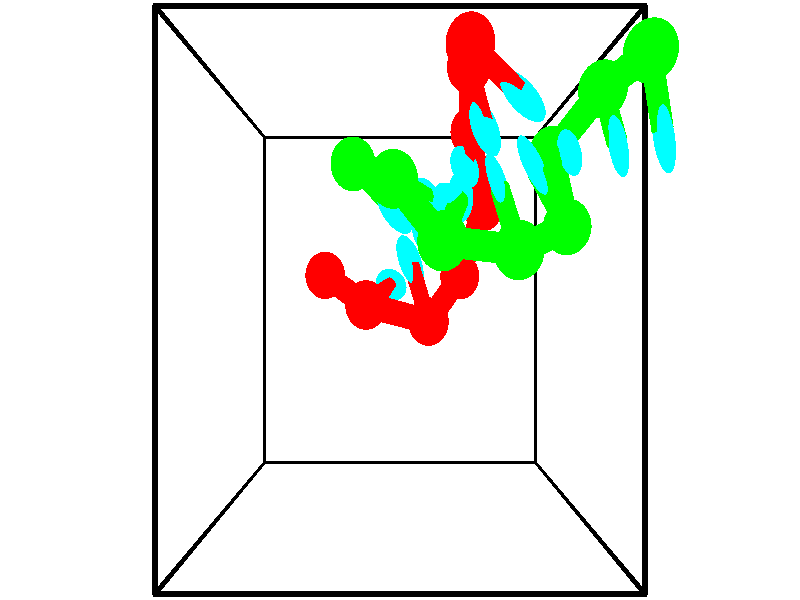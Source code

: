 // switches for output
#declare DRAW_BASES = 1; // possible values are 0, 1; only relevant for DNA ribbons
#declare DRAW_BASES_TYPE = 3; // possible values are 1, 2, 3; only relevant for DNA ribbons
#declare DRAW_FOG = 0; // set to 1 to enable fog

#include "colors.inc"

#include "transforms.inc"
background { rgb <1, 1, 1>}

#default {
   normal{
       ripples 0.25
       frequency 0.20
       turbulence 0.2
       lambda 5
   }
	finish {
		phong 0.1
		phong_size 40.
	}
}

// original window dimensions: 1024x640


// camera settings

camera {
	sky <-0, 1, 0>
	up <-0, 1, 0>
	right 1.6 * <1, 0, 0>
	location <2.5, 2.5, 11.1562>
	look_at <2.5, 2.5, 2.5>
	direction <0, 0, -8.6562>
	angle 67.0682
}


# declare cpy_camera_pos = <2.5, 2.5, 11.1562>;
# if (DRAW_FOG = 1)
fog {
	fog_type 2
	up vnormalize(cpy_camera_pos)
	color rgbt<1,1,1,0.3>
	distance 1e-5
	fog_alt 3e-3
	fog_offset 4
}
# end


// LIGHTS

# declare lum = 6;
global_settings {
	ambient_light rgb lum * <0.05, 0.05, 0.05>
	max_trace_level 15
}# declare cpy_direct_light_amount = 0.25;
light_source
{	1000 * <-1, -1, 1>,
	rgb lum * cpy_direct_light_amount
	parallel
}

light_source
{	1000 * <1, 1, -1>,
	rgb lum * cpy_direct_light_amount
	parallel
}

// strand 0

// nucleotide -1

// particle -1
sphere {
	<1.549790, 2.760389, 3.480397> 0.250000
	pigment { color rgbt <1,0,0,0> }
	no_shadow
}
cylinder {
	<1.856544, 2.604591, 3.276365>,  <2.040597, 2.511113, 3.153947>, 0.100000
	pigment { color rgbt <1,0,0,0> }
	no_shadow
}
cylinder {
	<1.856544, 2.604591, 3.276365>,  <1.549790, 2.760389, 3.480397>, 0.100000
	pigment { color rgbt <1,0,0,0> }
	no_shadow
}

// particle -1
sphere {
	<1.856544, 2.604591, 3.276365> 0.100000
	pigment { color rgbt <1,0,0,0> }
	no_shadow
}
sphere {
	0, 1
	scale<0.080000,0.200000,0.300000>
	matrix <0.631477, 0.599804, 0.491398,
		0.114551, -0.698949, 0.705938,
		0.766887, -0.389493, -0.510078,
		2.086611, 2.487743, 3.123342>
	pigment { color rgbt <0,1,1,0> }
	no_shadow
}
cylinder {
	<2.088693, 2.449612, 3.856429>,  <1.549790, 2.760389, 3.480397>, 0.130000
	pigment { color rgbt <1,0,0,0> }
	no_shadow
}

// nucleotide -1

// particle -1
sphere {
	<2.088693, 2.449612, 3.856429> 0.250000
	pigment { color rgbt <1,0,0,0> }
	no_shadow
}
cylinder {
	<2.260704, 2.575018, 3.517776>,  <2.363911, 2.650261, 3.314585>, 0.100000
	pigment { color rgbt <1,0,0,0> }
	no_shadow
}
cylinder {
	<2.260704, 2.575018, 3.517776>,  <2.088693, 2.449612, 3.856429>, 0.100000
	pigment { color rgbt <1,0,0,0> }
	no_shadow
}

// particle -1
sphere {
	<2.260704, 2.575018, 3.517776> 0.100000
	pigment { color rgbt <1,0,0,0> }
	no_shadow
}
sphere {
	0, 1
	scale<0.080000,0.200000,0.300000>
	matrix <0.556681, 0.646199, 0.522046,
		0.710762, -0.695798, 0.103357,
		0.430028, 0.313514, -0.846631,
		2.389713, 2.669072, 3.263787>
	pigment { color rgbt <0,1,1,0> }
	no_shadow
}
cylinder {
	<2.851568, 2.277370, 3.688105>,  <2.088693, 2.449612, 3.856429>, 0.130000
	pigment { color rgbt <1,0,0,0> }
	no_shadow
}

// nucleotide -1

// particle -1
sphere {
	<2.851568, 2.277370, 3.688105> 0.250000
	pigment { color rgbt <1,0,0,0> }
	no_shadow
}
cylinder {
	<2.723717, 2.641499, 3.582916>,  <2.647006, 2.859975, 3.519803>, 0.100000
	pigment { color rgbt <1,0,0,0> }
	no_shadow
}
cylinder {
	<2.723717, 2.641499, 3.582916>,  <2.851568, 2.277370, 3.688105>, 0.100000
	pigment { color rgbt <1,0,0,0> }
	no_shadow
}

// particle -1
sphere {
	<2.723717, 2.641499, 3.582916> 0.100000
	pigment { color rgbt <1,0,0,0> }
	no_shadow
}
sphere {
	0, 1
	scale<0.080000,0.200000,0.300000>
	matrix <0.666537, 0.413264, 0.620436,
		0.673473, 0.023028, -0.738853,
		-0.319629, 0.910320, -0.262973,
		2.627828, 2.914595, 3.504025>
	pigment { color rgbt <0,1,1,0> }
	no_shadow
}
cylinder {
	<3.271624, 2.755701, 3.350699>,  <2.851568, 2.277370, 3.688105>, 0.130000
	pigment { color rgbt <1,0,0,0> }
	no_shadow
}

// nucleotide -1

// particle -1
sphere {
	<3.271624, 2.755701, 3.350699> 0.250000
	pigment { color rgbt <1,0,0,0> }
	no_shadow
}
cylinder {
	<3.024414, 2.944719, 3.602015>,  <2.876088, 3.058130, 3.752804>, 0.100000
	pigment { color rgbt <1,0,0,0> }
	no_shadow
}
cylinder {
	<3.024414, 2.944719, 3.602015>,  <3.271624, 2.755701, 3.350699>, 0.100000
	pigment { color rgbt <1,0,0,0> }
	no_shadow
}

// particle -1
sphere {
	<3.024414, 2.944719, 3.602015> 0.100000
	pigment { color rgbt <1,0,0,0> }
	no_shadow
}
sphere {
	0, 1
	scale<0.080000,0.200000,0.300000>
	matrix <0.786081, 0.360208, 0.502321,
		0.011055, 0.804333, -0.594076,
		-0.618025, 0.472545, 0.628289,
		2.839007, 3.086483, 3.790501>
	pigment { color rgbt <0,1,1,0> }
	no_shadow
}
cylinder {
	<3.560447, 3.481018, 3.434905>,  <3.271624, 2.755701, 3.350699>, 0.130000
	pigment { color rgbt <1,0,0,0> }
	no_shadow
}

// nucleotide -1

// particle -1
sphere {
	<3.560447, 3.481018, 3.434905> 0.250000
	pigment { color rgbt <1,0,0,0> }
	no_shadow
}
cylinder {
	<3.306839, 3.485668, 3.744196>,  <3.154674, 3.488458, 3.929771>, 0.100000
	pigment { color rgbt <1,0,0,0> }
	no_shadow
}
cylinder {
	<3.306839, 3.485668, 3.744196>,  <3.560447, 3.481018, 3.434905>, 0.100000
	pigment { color rgbt <1,0,0,0> }
	no_shadow
}

// particle -1
sphere {
	<3.306839, 3.485668, 3.744196> 0.100000
	pigment { color rgbt <1,0,0,0> }
	no_shadow
}
sphere {
	0, 1
	scale<0.080000,0.200000,0.300000>
	matrix <0.677536, 0.490344, 0.548186,
		-0.372775, 0.871452, -0.318764,
		-0.634021, 0.011625, 0.773228,
		3.116632, 3.489156, 3.976164>
	pigment { color rgbt <0,1,1,0> }
	no_shadow
}
cylinder {
	<3.372645, 4.230973, 3.723438>,  <3.560447, 3.481018, 3.434905>, 0.130000
	pigment { color rgbt <1,0,0,0> }
	no_shadow
}

// nucleotide -1

// particle -1
sphere {
	<3.372645, 4.230973, 3.723438> 0.250000
	pigment { color rgbt <1,0,0,0> }
	no_shadow
}
cylinder {
	<3.298454, 3.970066, 4.017416>,  <3.253940, 3.813522, 4.193803>, 0.100000
	pigment { color rgbt <1,0,0,0> }
	no_shadow
}
cylinder {
	<3.298454, 3.970066, 4.017416>,  <3.372645, 4.230973, 3.723438>, 0.100000
	pigment { color rgbt <1,0,0,0> }
	no_shadow
}

// particle -1
sphere {
	<3.298454, 3.970066, 4.017416> 0.100000
	pigment { color rgbt <1,0,0,0> }
	no_shadow
}
sphere {
	0, 1
	scale<0.080000,0.200000,0.300000>
	matrix <0.581632, 0.529961, 0.617127,
		-0.792025, 0.541930, 0.281085,
		-0.185476, -0.652267, 0.734946,
		3.242811, 3.774386, 4.237900>
	pigment { color rgbt <0,1,1,0> }
	no_shadow
}
cylinder {
	<3.280362, 4.699175, 4.344670>,  <3.372645, 4.230973, 3.723438>, 0.130000
	pigment { color rgbt <1,0,0,0> }
	no_shadow
}

// nucleotide -1

// particle -1
sphere {
	<3.280362, 4.699175, 4.344670> 0.250000
	pigment { color rgbt <1,0,0,0> }
	no_shadow
}
cylinder {
	<3.364075, 4.333527, 4.483570>,  <3.414302, 4.114137, 4.566910>, 0.100000
	pigment { color rgbt <1,0,0,0> }
	no_shadow
}
cylinder {
	<3.364075, 4.333527, 4.483570>,  <3.280362, 4.699175, 4.344670>, 0.100000
	pigment { color rgbt <1,0,0,0> }
	no_shadow
}

// particle -1
sphere {
	<3.364075, 4.333527, 4.483570> 0.100000
	pigment { color rgbt <1,0,0,0> }
	no_shadow
}
sphere {
	0, 1
	scale<0.080000,0.200000,0.300000>
	matrix <0.553017, 0.403513, 0.728937,
		-0.806457, 0.039482, 0.589973,
		0.209282, -0.914122, 0.347250,
		3.426859, 4.059290, 4.587745>
	pigment { color rgbt <0,1,1,0> }
	no_shadow
}
cylinder {
	<3.211158, 4.663121, 5.052957>,  <3.280362, 4.699175, 4.344670>, 0.130000
	pigment { color rgbt <1,0,0,0> }
	no_shadow
}

// nucleotide -1

// particle -1
sphere {
	<3.211158, 4.663121, 5.052957> 0.250000
	pigment { color rgbt <1,0,0,0> }
	no_shadow
}
cylinder {
	<3.528046, 4.429016, 4.983839>,  <3.718178, 4.288553, 4.942369>, 0.100000
	pigment { color rgbt <1,0,0,0> }
	no_shadow
}
cylinder {
	<3.528046, 4.429016, 4.983839>,  <3.211158, 4.663121, 5.052957>, 0.100000
	pigment { color rgbt <1,0,0,0> }
	no_shadow
}

// particle -1
sphere {
	<3.528046, 4.429016, 4.983839> 0.100000
	pigment { color rgbt <1,0,0,0> }
	no_shadow
}
sphere {
	0, 1
	scale<0.080000,0.200000,0.300000>
	matrix <0.466354, 0.398024, 0.789994,
		-0.393577, -0.706431, 0.588262,
		0.792219, -0.585262, -0.172794,
		3.765711, 4.253438, 4.932001>
	pigment { color rgbt <0,1,1,0> }
	no_shadow
}
// strand 1

// nucleotide -1

// particle -1
sphere {
	<4.913352, 4.500695, 5.341284> 0.250000
	pigment { color rgbt <0,1,0,0> }
	no_shadow
}
cylinder {
	<5.011208, 4.117092, 5.284075>,  <5.069921, 3.886930, 5.249749>, 0.100000
	pigment { color rgbt <0,1,0,0> }
	no_shadow
}
cylinder {
	<5.011208, 4.117092, 5.284075>,  <4.913352, 4.500695, 5.341284>, 0.100000
	pigment { color rgbt <0,1,0,0> }
	no_shadow
}

// particle -1
sphere {
	<5.011208, 4.117092, 5.284075> 0.100000
	pigment { color rgbt <0,1,0,0> }
	no_shadow
}
sphere {
	0, 1
	scale<0.080000,0.200000,0.300000>
	matrix <-0.964384, -0.225357, -0.138483,
		0.100575, 0.171807, -0.979983,
		0.244638, -0.959008, -0.143023,
		5.084599, 3.829390, 5.241168>
	pigment { color rgbt <0,1,1,0> }
	no_shadow
}
cylinder {
	<4.642913, 4.357260, 4.773259>,  <4.913352, 4.500695, 5.341284>, 0.130000
	pigment { color rgbt <0,1,0,0> }
	no_shadow
}

// nucleotide -1

// particle -1
sphere {
	<4.642913, 4.357260, 4.773259> 0.250000
	pigment { color rgbt <0,1,0,0> }
	no_shadow
}
cylinder {
	<4.655968, 4.024521, 4.994877>,  <4.663801, 3.824878, 5.127847>, 0.100000
	pigment { color rgbt <0,1,0,0> }
	no_shadow
}
cylinder {
	<4.655968, 4.024521, 4.994877>,  <4.642913, 4.357260, 4.773259>, 0.100000
	pigment { color rgbt <0,1,0,0> }
	no_shadow
}

// particle -1
sphere {
	<4.655968, 4.024521, 4.994877> 0.100000
	pigment { color rgbt <0,1,0,0> }
	no_shadow
}
sphere {
	0, 1
	scale<0.080000,0.200000,0.300000>
	matrix <-0.967128, -0.166157, -0.192499,
		0.252188, -0.529548, -0.809926,
		0.032637, -0.831848, 0.554044,
		4.665759, 3.774967, 5.161090>
	pigment { color rgbt <0,1,1,0> }
	no_shadow
}
cylinder {
	<4.203690, 3.872912, 4.372804>,  <4.642913, 4.357260, 4.773259>, 0.130000
	pigment { color rgbt <0,1,0,0> }
	no_shadow
}

// nucleotide -1

// particle -1
sphere {
	<4.203690, 3.872912, 4.372804> 0.250000
	pigment { color rgbt <0,1,0,0> }
	no_shadow
}
cylinder {
	<4.207664, 3.796616, 4.765440>,  <4.210050, 3.750838, 5.001022>, 0.100000
	pigment { color rgbt <0,1,0,0> }
	no_shadow
}
cylinder {
	<4.207664, 3.796616, 4.765440>,  <4.203690, 3.872912, 4.372804>, 0.100000
	pigment { color rgbt <0,1,0,0> }
	no_shadow
}

// particle -1
sphere {
	<4.207664, 3.796616, 4.765440> 0.100000
	pigment { color rgbt <0,1,0,0> }
	no_shadow
}
sphere {
	0, 1
	scale<0.080000,0.200000,0.300000>
	matrix <-0.949439, -0.309848, -0.050597,
		0.313794, -0.931457, -0.184175,
		0.009938, -0.190740, 0.981590,
		4.210646, 3.739393, 5.059917>
	pigment { color rgbt <0,1,1,0> }
	no_shadow
}
cylinder {
	<4.281140, 3.149229, 4.716909>,  <4.203690, 3.872912, 4.372804>, 0.130000
	pigment { color rgbt <0,1,0,0> }
	no_shadow
}

// nucleotide -1

// particle -1
sphere {
	<4.281140, 3.149229, 4.716909> 0.250000
	pigment { color rgbt <0,1,0,0> }
	no_shadow
}
cylinder {
	<4.044769, 3.433758, 4.869133>,  <3.902947, 3.604475, 4.960467>, 0.100000
	pigment { color rgbt <0,1,0,0> }
	no_shadow
}
cylinder {
	<4.044769, 3.433758, 4.869133>,  <4.281140, 3.149229, 4.716909>, 0.100000
	pigment { color rgbt <0,1,0,0> }
	no_shadow
}

// particle -1
sphere {
	<4.044769, 3.433758, 4.869133> 0.100000
	pigment { color rgbt <0,1,0,0> }
	no_shadow
}
sphere {
	0, 1
	scale<0.080000,0.200000,0.300000>
	matrix <-0.776629, -0.373958, -0.506955,
		-0.218296, -0.595126, 0.773416,
		-0.590927, 0.711323, 0.380558,
		3.867491, 3.647155, 4.983301>
	pigment { color rgbt <0,1,1,0> }
	no_shadow
}
cylinder {
	<3.683644, 2.914894, 5.142397>,  <4.281140, 3.149229, 4.716909>, 0.130000
	pigment { color rgbt <0,1,0,0> }
	no_shadow
}

// nucleotide -1

// particle -1
sphere {
	<3.683644, 2.914894, 5.142397> 0.250000
	pigment { color rgbt <0,1,0,0> }
	no_shadow
}
cylinder {
	<3.594261, 3.263500, 4.967800>,  <3.540631, 3.472664, 4.863042>, 0.100000
	pigment { color rgbt <0,1,0,0> }
	no_shadow
}
cylinder {
	<3.594261, 3.263500, 4.967800>,  <3.683644, 2.914894, 5.142397>, 0.100000
	pigment { color rgbt <0,1,0,0> }
	no_shadow
}

// particle -1
sphere {
	<3.594261, 3.263500, 4.967800> 0.100000
	pigment { color rgbt <0,1,0,0> }
	no_shadow
}
sphere {
	0, 1
	scale<0.080000,0.200000,0.300000>
	matrix <-0.841581, -0.398431, -0.364683,
		-0.491740, 0.285854, 0.822484,
		-0.223457, 0.871516, -0.436494,
		3.527224, 3.524955, 4.836852>
	pigment { color rgbt <0,1,1,0> }
	no_shadow
}
cylinder {
	<2.920240, 2.985402, 5.198007>,  <3.683644, 2.914894, 5.142397>, 0.130000
	pigment { color rgbt <0,1,0,0> }
	no_shadow
}

// nucleotide -1

// particle -1
sphere {
	<2.920240, 2.985402, 5.198007> 0.250000
	pigment { color rgbt <0,1,0,0> }
	no_shadow
}
cylinder {
	<3.051308, 3.235607, 4.914778>,  <3.129948, 3.385730, 4.744840>, 0.100000
	pigment { color rgbt <0,1,0,0> }
	no_shadow
}
cylinder {
	<3.051308, 3.235607, 4.914778>,  <2.920240, 2.985402, 5.198007>, 0.100000
	pigment { color rgbt <0,1,0,0> }
	no_shadow
}

// particle -1
sphere {
	<3.051308, 3.235607, 4.914778> 0.100000
	pigment { color rgbt <0,1,0,0> }
	no_shadow
}
sphere {
	0, 1
	scale<0.080000,0.200000,0.300000>
	matrix <-0.810706, -0.198707, -0.550701,
		-0.485169, 0.754487, 0.441996,
		0.327669, 0.625512, -0.708073,
		3.149608, 3.423261, 4.702356>
	pigment { color rgbt <0,1,1,0> }
	no_shadow
}
cylinder {
	<2.431863, 3.524194, 5.026370>,  <2.920240, 2.985402, 5.198007>, 0.130000
	pigment { color rgbt <0,1,0,0> }
	no_shadow
}

// nucleotide -1

// particle -1
sphere {
	<2.431863, 3.524194, 5.026370> 0.250000
	pigment { color rgbt <0,1,0,0> }
	no_shadow
}
cylinder {
	<2.651794, 3.470982, 4.696524>,  <2.783753, 3.439054, 4.498616>, 0.100000
	pigment { color rgbt <0,1,0,0> }
	no_shadow
}
cylinder {
	<2.651794, 3.470982, 4.696524>,  <2.431863, 3.524194, 5.026370>, 0.100000
	pigment { color rgbt <0,1,0,0> }
	no_shadow
}

// particle -1
sphere {
	<2.651794, 3.470982, 4.696524> 0.100000
	pigment { color rgbt <0,1,0,0> }
	no_shadow
}
sphere {
	0, 1
	scale<0.080000,0.200000,0.300000>
	matrix <-0.822665, -0.257157, -0.507042,
		-0.144602, 0.957169, -0.250833,
		0.549829, -0.133032, -0.824615,
		2.816743, 3.431072, 4.449139>
	pigment { color rgbt <0,1,1,0> }
	no_shadow
}
cylinder {
	<1.977759, 3.761622, 4.431344>,  <2.431863, 3.524194, 5.026370>, 0.130000
	pigment { color rgbt <0,1,0,0> }
	no_shadow
}

// nucleotide -1

// particle -1
sphere {
	<1.977759, 3.761622, 4.431344> 0.250000
	pigment { color rgbt <0,1,0,0> }
	no_shadow
}
cylinder {
	<2.243134, 3.542137, 4.227867>,  <2.402358, 3.410446, 4.105781>, 0.100000
	pigment { color rgbt <0,1,0,0> }
	no_shadow
}
cylinder {
	<2.243134, 3.542137, 4.227867>,  <1.977759, 3.761622, 4.431344>, 0.100000
	pigment { color rgbt <0,1,0,0> }
	no_shadow
}

// particle -1
sphere {
	<2.243134, 3.542137, 4.227867> 0.100000
	pigment { color rgbt <0,1,0,0> }
	no_shadow
}
sphere {
	0, 1
	scale<0.080000,0.200000,0.300000>
	matrix <-0.721110, -0.287502, -0.630352,
		0.199632, 0.785021, -0.586421,
		0.663437, -0.548712, -0.508692,
		2.442164, 3.377523, 4.075260>
	pigment { color rgbt <0,1,1,0> }
	no_shadow
}
// box output
cylinder {
	<0.000000, 0.000000, 0.000000>,  <5.000000, 0.000000, 0.000000>, 0.025000
	pigment { color rgbt <0,0,0,0> }
	no_shadow
}
cylinder {
	<0.000000, 0.000000, 0.000000>,  <0.000000, 5.000000, 0.000000>, 0.025000
	pigment { color rgbt <0,0,0,0> }
	no_shadow
}
cylinder {
	<0.000000, 0.000000, 0.000000>,  <0.000000, 0.000000, 5.000000>, 0.025000
	pigment { color rgbt <0,0,0,0> }
	no_shadow
}
cylinder {
	<5.000000, 5.000000, 5.000000>,  <0.000000, 5.000000, 5.000000>, 0.025000
	pigment { color rgbt <0,0,0,0> }
	no_shadow
}
cylinder {
	<5.000000, 5.000000, 5.000000>,  <5.000000, 0.000000, 5.000000>, 0.025000
	pigment { color rgbt <0,0,0,0> }
	no_shadow
}
cylinder {
	<5.000000, 5.000000, 5.000000>,  <5.000000, 5.000000, 0.000000>, 0.025000
	pigment { color rgbt <0,0,0,0> }
	no_shadow
}
cylinder {
	<0.000000, 0.000000, 5.000000>,  <0.000000, 5.000000, 5.000000>, 0.025000
	pigment { color rgbt <0,0,0,0> }
	no_shadow
}
cylinder {
	<0.000000, 0.000000, 5.000000>,  <5.000000, 0.000000, 5.000000>, 0.025000
	pigment { color rgbt <0,0,0,0> }
	no_shadow
}
cylinder {
	<5.000000, 5.000000, 0.000000>,  <0.000000, 5.000000, 0.000000>, 0.025000
	pigment { color rgbt <0,0,0,0> }
	no_shadow
}
cylinder {
	<5.000000, 5.000000, 0.000000>,  <5.000000, 0.000000, 0.000000>, 0.025000
	pigment { color rgbt <0,0,0,0> }
	no_shadow
}
cylinder {
	<5.000000, 0.000000, 5.000000>,  <5.000000, 0.000000, 0.000000>, 0.025000
	pigment { color rgbt <0,0,0,0> }
	no_shadow
}
cylinder {
	<0.000000, 5.000000, 0.000000>,  <0.000000, 5.000000, 5.000000>, 0.025000
	pigment { color rgbt <0,0,0,0> }
	no_shadow
}
// end of box output
